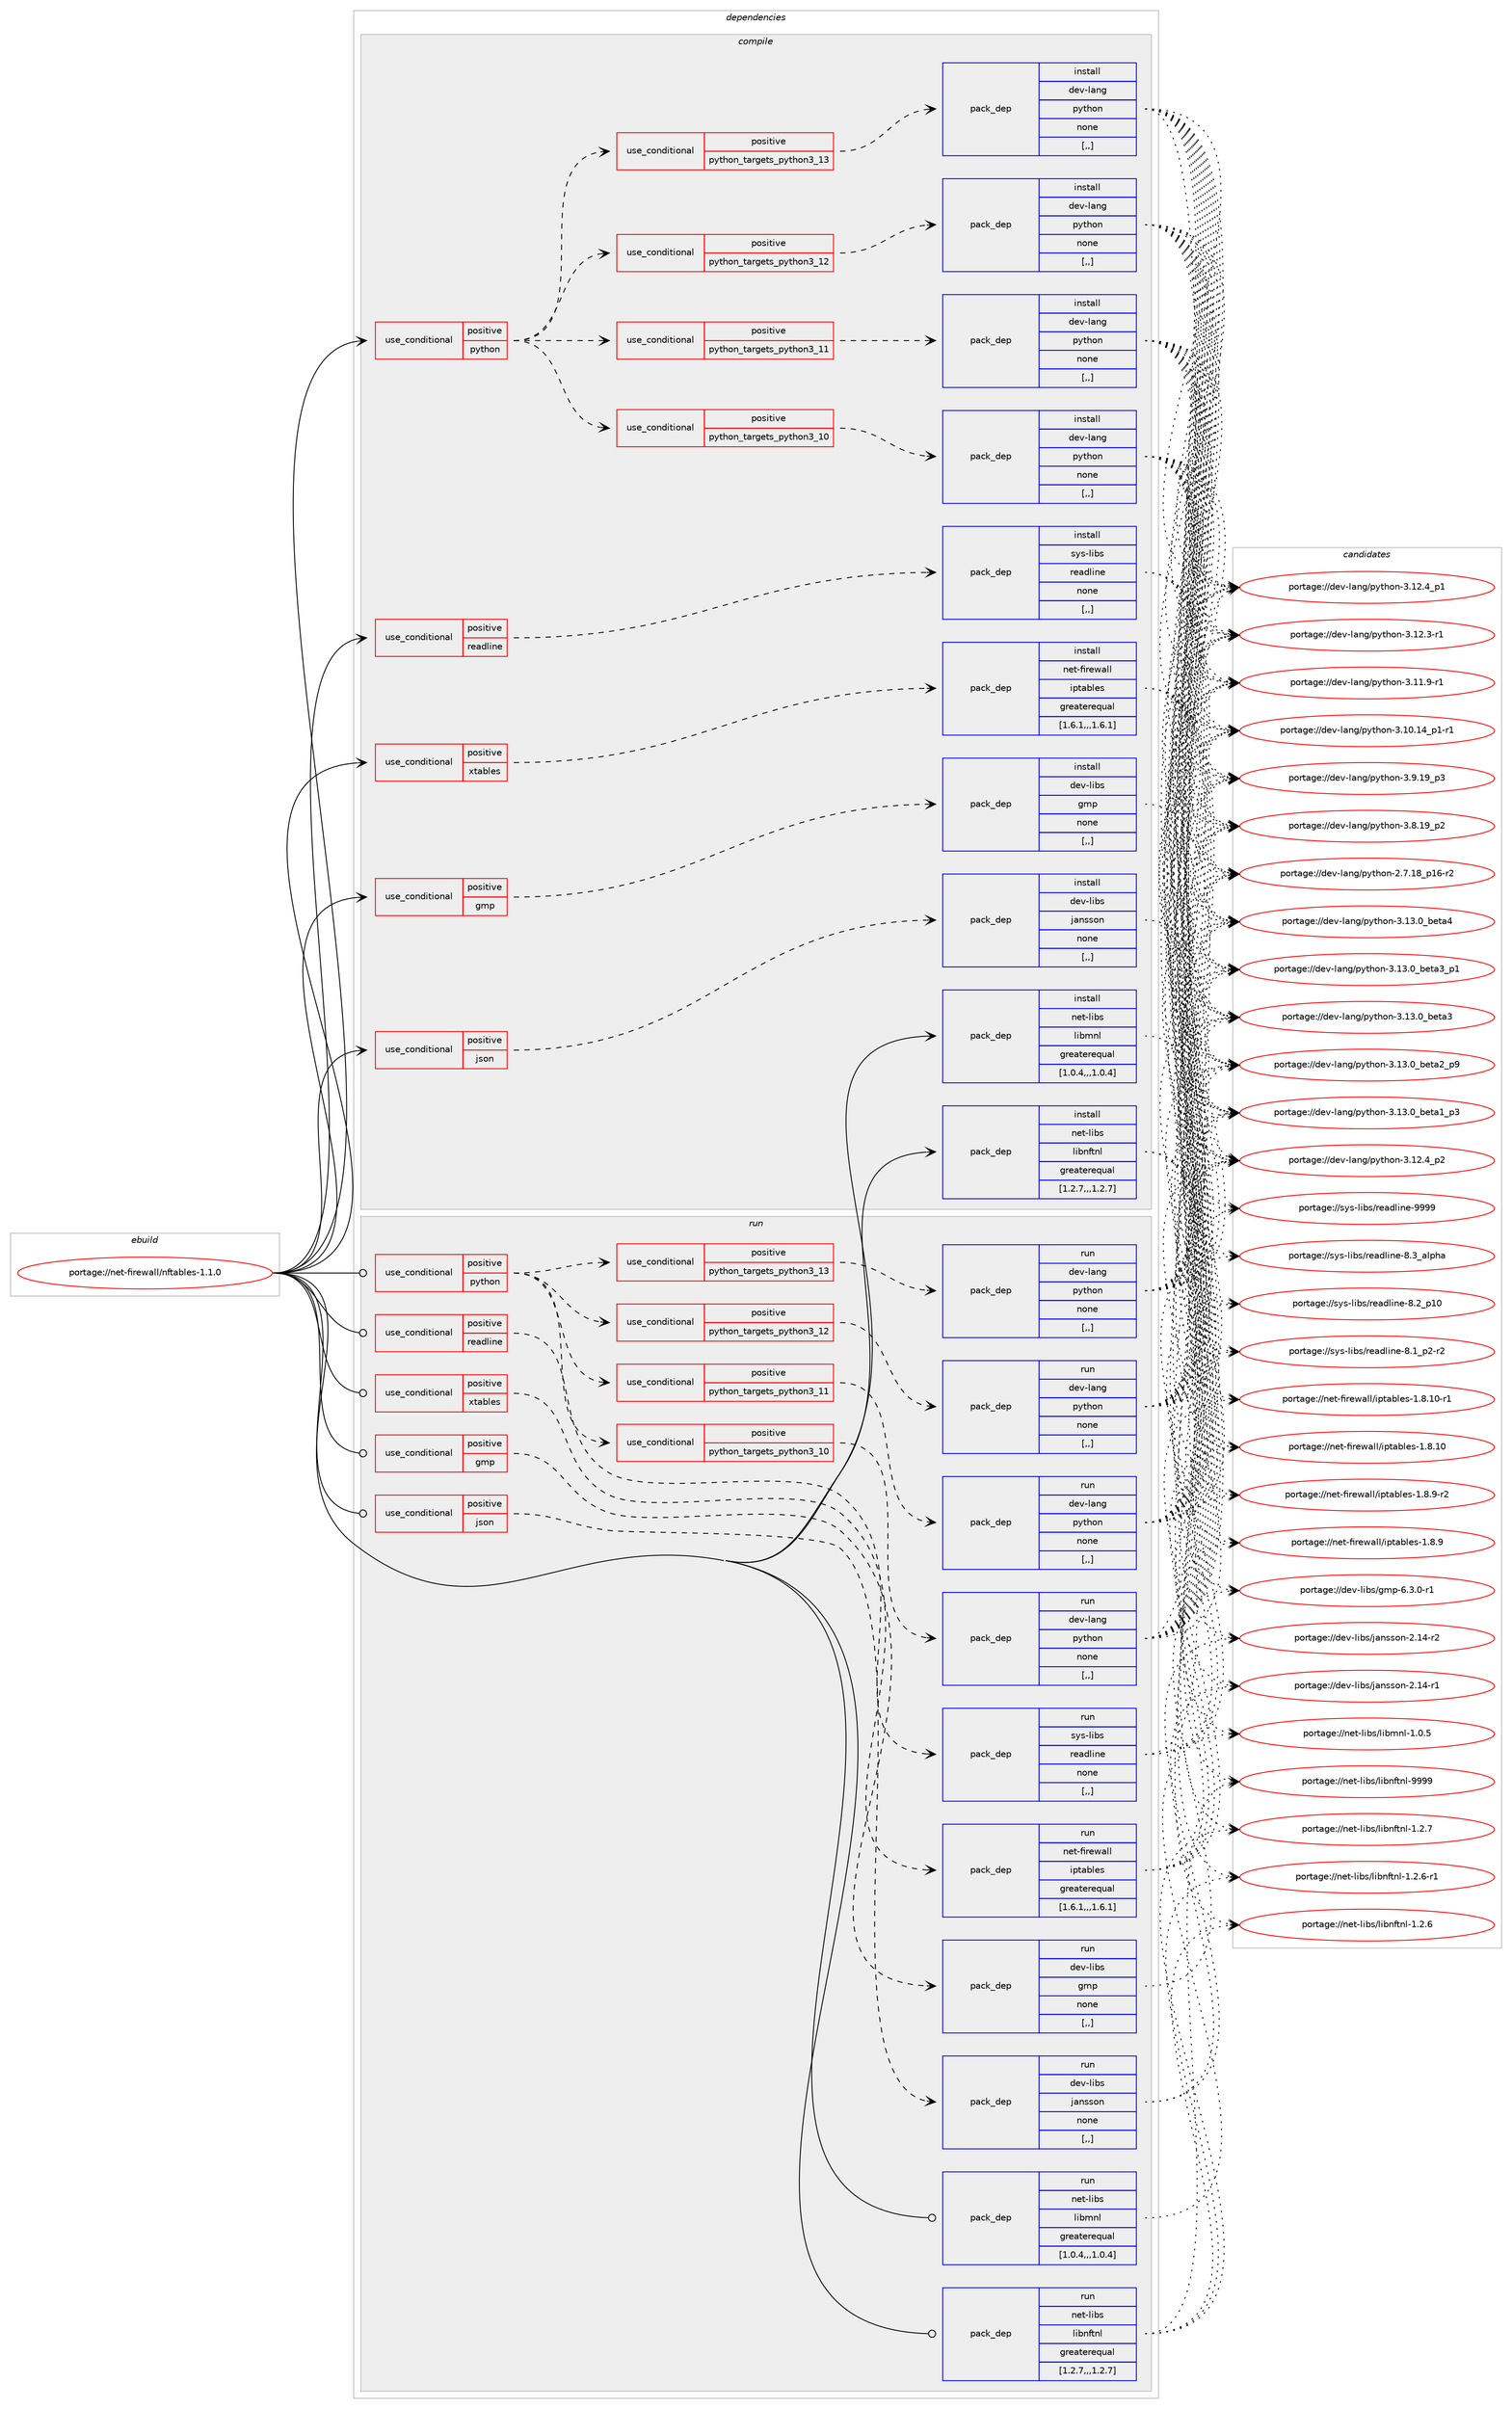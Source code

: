 digraph prolog {

# *************
# Graph options
# *************

newrank=true;
concentrate=true;
compound=true;
graph [rankdir=LR,fontname=Helvetica,fontsize=10,ranksep=1.5];#, ranksep=2.5, nodesep=0.2];
edge  [arrowhead=vee];
node  [fontname=Helvetica,fontsize=10];

# **********
# The ebuild
# **********

subgraph cluster_leftcol {
color=gray;
label=<<i>ebuild</i>>;
id [label="portage://net-firewall/nftables-1.1.0", color=red, width=4, href="../net-firewall/nftables-1.1.0.svg"];
}

# ****************
# The dependencies
# ****************

subgraph cluster_midcol {
color=gray;
label=<<i>dependencies</i>>;
subgraph cluster_compile {
fillcolor="#eeeeee";
style=filled;
label=<<i>compile</i>>;
subgraph cond90057 {
dependency346922 [label=<<TABLE BORDER="0" CELLBORDER="1" CELLSPACING="0" CELLPADDING="4"><TR><TD ROWSPAN="3" CELLPADDING="10">use_conditional</TD></TR><TR><TD>positive</TD></TR><TR><TD>gmp</TD></TR></TABLE>>, shape=none, color=red];
subgraph pack254272 {
dependency346923 [label=<<TABLE BORDER="0" CELLBORDER="1" CELLSPACING="0" CELLPADDING="4" WIDTH="220"><TR><TD ROWSPAN="6" CELLPADDING="30">pack_dep</TD></TR><TR><TD WIDTH="110">install</TD></TR><TR><TD>dev-libs</TD></TR><TR><TD>gmp</TD></TR><TR><TD>none</TD></TR><TR><TD>[,,]</TD></TR></TABLE>>, shape=none, color=blue];
}
dependency346922:e -> dependency346923:w [weight=20,style="dashed",arrowhead="vee"];
}
id:e -> dependency346922:w [weight=20,style="solid",arrowhead="vee"];
subgraph cond90058 {
dependency346924 [label=<<TABLE BORDER="0" CELLBORDER="1" CELLSPACING="0" CELLPADDING="4"><TR><TD ROWSPAN="3" CELLPADDING="10">use_conditional</TD></TR><TR><TD>positive</TD></TR><TR><TD>json</TD></TR></TABLE>>, shape=none, color=red];
subgraph pack254273 {
dependency346925 [label=<<TABLE BORDER="0" CELLBORDER="1" CELLSPACING="0" CELLPADDING="4" WIDTH="220"><TR><TD ROWSPAN="6" CELLPADDING="30">pack_dep</TD></TR><TR><TD WIDTH="110">install</TD></TR><TR><TD>dev-libs</TD></TR><TR><TD>jansson</TD></TR><TR><TD>none</TD></TR><TR><TD>[,,]</TD></TR></TABLE>>, shape=none, color=blue];
}
dependency346924:e -> dependency346925:w [weight=20,style="dashed",arrowhead="vee"];
}
id:e -> dependency346924:w [weight=20,style="solid",arrowhead="vee"];
subgraph cond90059 {
dependency346926 [label=<<TABLE BORDER="0" CELLBORDER="1" CELLSPACING="0" CELLPADDING="4"><TR><TD ROWSPAN="3" CELLPADDING="10">use_conditional</TD></TR><TR><TD>positive</TD></TR><TR><TD>python</TD></TR></TABLE>>, shape=none, color=red];
subgraph cond90060 {
dependency346927 [label=<<TABLE BORDER="0" CELLBORDER="1" CELLSPACING="0" CELLPADDING="4"><TR><TD ROWSPAN="3" CELLPADDING="10">use_conditional</TD></TR><TR><TD>positive</TD></TR><TR><TD>python_targets_python3_10</TD></TR></TABLE>>, shape=none, color=red];
subgraph pack254274 {
dependency346928 [label=<<TABLE BORDER="0" CELLBORDER="1" CELLSPACING="0" CELLPADDING="4" WIDTH="220"><TR><TD ROWSPAN="6" CELLPADDING="30">pack_dep</TD></TR><TR><TD WIDTH="110">install</TD></TR><TR><TD>dev-lang</TD></TR><TR><TD>python</TD></TR><TR><TD>none</TD></TR><TR><TD>[,,]</TD></TR></TABLE>>, shape=none, color=blue];
}
dependency346927:e -> dependency346928:w [weight=20,style="dashed",arrowhead="vee"];
}
dependency346926:e -> dependency346927:w [weight=20,style="dashed",arrowhead="vee"];
subgraph cond90061 {
dependency346929 [label=<<TABLE BORDER="0" CELLBORDER="1" CELLSPACING="0" CELLPADDING="4"><TR><TD ROWSPAN="3" CELLPADDING="10">use_conditional</TD></TR><TR><TD>positive</TD></TR><TR><TD>python_targets_python3_11</TD></TR></TABLE>>, shape=none, color=red];
subgraph pack254275 {
dependency346930 [label=<<TABLE BORDER="0" CELLBORDER="1" CELLSPACING="0" CELLPADDING="4" WIDTH="220"><TR><TD ROWSPAN="6" CELLPADDING="30">pack_dep</TD></TR><TR><TD WIDTH="110">install</TD></TR><TR><TD>dev-lang</TD></TR><TR><TD>python</TD></TR><TR><TD>none</TD></TR><TR><TD>[,,]</TD></TR></TABLE>>, shape=none, color=blue];
}
dependency346929:e -> dependency346930:w [weight=20,style="dashed",arrowhead="vee"];
}
dependency346926:e -> dependency346929:w [weight=20,style="dashed",arrowhead="vee"];
subgraph cond90062 {
dependency346931 [label=<<TABLE BORDER="0" CELLBORDER="1" CELLSPACING="0" CELLPADDING="4"><TR><TD ROWSPAN="3" CELLPADDING="10">use_conditional</TD></TR><TR><TD>positive</TD></TR><TR><TD>python_targets_python3_12</TD></TR></TABLE>>, shape=none, color=red];
subgraph pack254276 {
dependency346932 [label=<<TABLE BORDER="0" CELLBORDER="1" CELLSPACING="0" CELLPADDING="4" WIDTH="220"><TR><TD ROWSPAN="6" CELLPADDING="30">pack_dep</TD></TR><TR><TD WIDTH="110">install</TD></TR><TR><TD>dev-lang</TD></TR><TR><TD>python</TD></TR><TR><TD>none</TD></TR><TR><TD>[,,]</TD></TR></TABLE>>, shape=none, color=blue];
}
dependency346931:e -> dependency346932:w [weight=20,style="dashed",arrowhead="vee"];
}
dependency346926:e -> dependency346931:w [weight=20,style="dashed",arrowhead="vee"];
subgraph cond90063 {
dependency346933 [label=<<TABLE BORDER="0" CELLBORDER="1" CELLSPACING="0" CELLPADDING="4"><TR><TD ROWSPAN="3" CELLPADDING="10">use_conditional</TD></TR><TR><TD>positive</TD></TR><TR><TD>python_targets_python3_13</TD></TR></TABLE>>, shape=none, color=red];
subgraph pack254277 {
dependency346934 [label=<<TABLE BORDER="0" CELLBORDER="1" CELLSPACING="0" CELLPADDING="4" WIDTH="220"><TR><TD ROWSPAN="6" CELLPADDING="30">pack_dep</TD></TR><TR><TD WIDTH="110">install</TD></TR><TR><TD>dev-lang</TD></TR><TR><TD>python</TD></TR><TR><TD>none</TD></TR><TR><TD>[,,]</TD></TR></TABLE>>, shape=none, color=blue];
}
dependency346933:e -> dependency346934:w [weight=20,style="dashed",arrowhead="vee"];
}
dependency346926:e -> dependency346933:w [weight=20,style="dashed",arrowhead="vee"];
}
id:e -> dependency346926:w [weight=20,style="solid",arrowhead="vee"];
subgraph cond90064 {
dependency346935 [label=<<TABLE BORDER="0" CELLBORDER="1" CELLSPACING="0" CELLPADDING="4"><TR><TD ROWSPAN="3" CELLPADDING="10">use_conditional</TD></TR><TR><TD>positive</TD></TR><TR><TD>readline</TD></TR></TABLE>>, shape=none, color=red];
subgraph pack254278 {
dependency346936 [label=<<TABLE BORDER="0" CELLBORDER="1" CELLSPACING="0" CELLPADDING="4" WIDTH="220"><TR><TD ROWSPAN="6" CELLPADDING="30">pack_dep</TD></TR><TR><TD WIDTH="110">install</TD></TR><TR><TD>sys-libs</TD></TR><TR><TD>readline</TD></TR><TR><TD>none</TD></TR><TR><TD>[,,]</TD></TR></TABLE>>, shape=none, color=blue];
}
dependency346935:e -> dependency346936:w [weight=20,style="dashed",arrowhead="vee"];
}
id:e -> dependency346935:w [weight=20,style="solid",arrowhead="vee"];
subgraph cond90065 {
dependency346937 [label=<<TABLE BORDER="0" CELLBORDER="1" CELLSPACING="0" CELLPADDING="4"><TR><TD ROWSPAN="3" CELLPADDING="10">use_conditional</TD></TR><TR><TD>positive</TD></TR><TR><TD>xtables</TD></TR></TABLE>>, shape=none, color=red];
subgraph pack254279 {
dependency346938 [label=<<TABLE BORDER="0" CELLBORDER="1" CELLSPACING="0" CELLPADDING="4" WIDTH="220"><TR><TD ROWSPAN="6" CELLPADDING="30">pack_dep</TD></TR><TR><TD WIDTH="110">install</TD></TR><TR><TD>net-firewall</TD></TR><TR><TD>iptables</TD></TR><TR><TD>greaterequal</TD></TR><TR><TD>[1.6.1,,,1.6.1]</TD></TR></TABLE>>, shape=none, color=blue];
}
dependency346937:e -> dependency346938:w [weight=20,style="dashed",arrowhead="vee"];
}
id:e -> dependency346937:w [weight=20,style="solid",arrowhead="vee"];
subgraph pack254280 {
dependency346939 [label=<<TABLE BORDER="0" CELLBORDER="1" CELLSPACING="0" CELLPADDING="4" WIDTH="220"><TR><TD ROWSPAN="6" CELLPADDING="30">pack_dep</TD></TR><TR><TD WIDTH="110">install</TD></TR><TR><TD>net-libs</TD></TR><TR><TD>libmnl</TD></TR><TR><TD>greaterequal</TD></TR><TR><TD>[1.0.4,,,1.0.4]</TD></TR></TABLE>>, shape=none, color=blue];
}
id:e -> dependency346939:w [weight=20,style="solid",arrowhead="vee"];
subgraph pack254281 {
dependency346940 [label=<<TABLE BORDER="0" CELLBORDER="1" CELLSPACING="0" CELLPADDING="4" WIDTH="220"><TR><TD ROWSPAN="6" CELLPADDING="30">pack_dep</TD></TR><TR><TD WIDTH="110">install</TD></TR><TR><TD>net-libs</TD></TR><TR><TD>libnftnl</TD></TR><TR><TD>greaterequal</TD></TR><TR><TD>[1.2.7,,,1.2.7]</TD></TR></TABLE>>, shape=none, color=blue];
}
id:e -> dependency346940:w [weight=20,style="solid",arrowhead="vee"];
}
subgraph cluster_compileandrun {
fillcolor="#eeeeee";
style=filled;
label=<<i>compile and run</i>>;
}
subgraph cluster_run {
fillcolor="#eeeeee";
style=filled;
label=<<i>run</i>>;
subgraph cond90066 {
dependency346941 [label=<<TABLE BORDER="0" CELLBORDER="1" CELLSPACING="0" CELLPADDING="4"><TR><TD ROWSPAN="3" CELLPADDING="10">use_conditional</TD></TR><TR><TD>positive</TD></TR><TR><TD>gmp</TD></TR></TABLE>>, shape=none, color=red];
subgraph pack254282 {
dependency346942 [label=<<TABLE BORDER="0" CELLBORDER="1" CELLSPACING="0" CELLPADDING="4" WIDTH="220"><TR><TD ROWSPAN="6" CELLPADDING="30">pack_dep</TD></TR><TR><TD WIDTH="110">run</TD></TR><TR><TD>dev-libs</TD></TR><TR><TD>gmp</TD></TR><TR><TD>none</TD></TR><TR><TD>[,,]</TD></TR></TABLE>>, shape=none, color=blue];
}
dependency346941:e -> dependency346942:w [weight=20,style="dashed",arrowhead="vee"];
}
id:e -> dependency346941:w [weight=20,style="solid",arrowhead="odot"];
subgraph cond90067 {
dependency346943 [label=<<TABLE BORDER="0" CELLBORDER="1" CELLSPACING="0" CELLPADDING="4"><TR><TD ROWSPAN="3" CELLPADDING="10">use_conditional</TD></TR><TR><TD>positive</TD></TR><TR><TD>json</TD></TR></TABLE>>, shape=none, color=red];
subgraph pack254283 {
dependency346944 [label=<<TABLE BORDER="0" CELLBORDER="1" CELLSPACING="0" CELLPADDING="4" WIDTH="220"><TR><TD ROWSPAN="6" CELLPADDING="30">pack_dep</TD></TR><TR><TD WIDTH="110">run</TD></TR><TR><TD>dev-libs</TD></TR><TR><TD>jansson</TD></TR><TR><TD>none</TD></TR><TR><TD>[,,]</TD></TR></TABLE>>, shape=none, color=blue];
}
dependency346943:e -> dependency346944:w [weight=20,style="dashed",arrowhead="vee"];
}
id:e -> dependency346943:w [weight=20,style="solid",arrowhead="odot"];
subgraph cond90068 {
dependency346945 [label=<<TABLE BORDER="0" CELLBORDER="1" CELLSPACING="0" CELLPADDING="4"><TR><TD ROWSPAN="3" CELLPADDING="10">use_conditional</TD></TR><TR><TD>positive</TD></TR><TR><TD>python</TD></TR></TABLE>>, shape=none, color=red];
subgraph cond90069 {
dependency346946 [label=<<TABLE BORDER="0" CELLBORDER="1" CELLSPACING="0" CELLPADDING="4"><TR><TD ROWSPAN="3" CELLPADDING="10">use_conditional</TD></TR><TR><TD>positive</TD></TR><TR><TD>python_targets_python3_10</TD></TR></TABLE>>, shape=none, color=red];
subgraph pack254284 {
dependency346947 [label=<<TABLE BORDER="0" CELLBORDER="1" CELLSPACING="0" CELLPADDING="4" WIDTH="220"><TR><TD ROWSPAN="6" CELLPADDING="30">pack_dep</TD></TR><TR><TD WIDTH="110">run</TD></TR><TR><TD>dev-lang</TD></TR><TR><TD>python</TD></TR><TR><TD>none</TD></TR><TR><TD>[,,]</TD></TR></TABLE>>, shape=none, color=blue];
}
dependency346946:e -> dependency346947:w [weight=20,style="dashed",arrowhead="vee"];
}
dependency346945:e -> dependency346946:w [weight=20,style="dashed",arrowhead="vee"];
subgraph cond90070 {
dependency346948 [label=<<TABLE BORDER="0" CELLBORDER="1" CELLSPACING="0" CELLPADDING="4"><TR><TD ROWSPAN="3" CELLPADDING="10">use_conditional</TD></TR><TR><TD>positive</TD></TR><TR><TD>python_targets_python3_11</TD></TR></TABLE>>, shape=none, color=red];
subgraph pack254285 {
dependency346949 [label=<<TABLE BORDER="0" CELLBORDER="1" CELLSPACING="0" CELLPADDING="4" WIDTH="220"><TR><TD ROWSPAN="6" CELLPADDING="30">pack_dep</TD></TR><TR><TD WIDTH="110">run</TD></TR><TR><TD>dev-lang</TD></TR><TR><TD>python</TD></TR><TR><TD>none</TD></TR><TR><TD>[,,]</TD></TR></TABLE>>, shape=none, color=blue];
}
dependency346948:e -> dependency346949:w [weight=20,style="dashed",arrowhead="vee"];
}
dependency346945:e -> dependency346948:w [weight=20,style="dashed",arrowhead="vee"];
subgraph cond90071 {
dependency346950 [label=<<TABLE BORDER="0" CELLBORDER="1" CELLSPACING="0" CELLPADDING="4"><TR><TD ROWSPAN="3" CELLPADDING="10">use_conditional</TD></TR><TR><TD>positive</TD></TR><TR><TD>python_targets_python3_12</TD></TR></TABLE>>, shape=none, color=red];
subgraph pack254286 {
dependency346951 [label=<<TABLE BORDER="0" CELLBORDER="1" CELLSPACING="0" CELLPADDING="4" WIDTH="220"><TR><TD ROWSPAN="6" CELLPADDING="30">pack_dep</TD></TR><TR><TD WIDTH="110">run</TD></TR><TR><TD>dev-lang</TD></TR><TR><TD>python</TD></TR><TR><TD>none</TD></TR><TR><TD>[,,]</TD></TR></TABLE>>, shape=none, color=blue];
}
dependency346950:e -> dependency346951:w [weight=20,style="dashed",arrowhead="vee"];
}
dependency346945:e -> dependency346950:w [weight=20,style="dashed",arrowhead="vee"];
subgraph cond90072 {
dependency346952 [label=<<TABLE BORDER="0" CELLBORDER="1" CELLSPACING="0" CELLPADDING="4"><TR><TD ROWSPAN="3" CELLPADDING="10">use_conditional</TD></TR><TR><TD>positive</TD></TR><TR><TD>python_targets_python3_13</TD></TR></TABLE>>, shape=none, color=red];
subgraph pack254287 {
dependency346953 [label=<<TABLE BORDER="0" CELLBORDER="1" CELLSPACING="0" CELLPADDING="4" WIDTH="220"><TR><TD ROWSPAN="6" CELLPADDING="30">pack_dep</TD></TR><TR><TD WIDTH="110">run</TD></TR><TR><TD>dev-lang</TD></TR><TR><TD>python</TD></TR><TR><TD>none</TD></TR><TR><TD>[,,]</TD></TR></TABLE>>, shape=none, color=blue];
}
dependency346952:e -> dependency346953:w [weight=20,style="dashed",arrowhead="vee"];
}
dependency346945:e -> dependency346952:w [weight=20,style="dashed",arrowhead="vee"];
}
id:e -> dependency346945:w [weight=20,style="solid",arrowhead="odot"];
subgraph cond90073 {
dependency346954 [label=<<TABLE BORDER="0" CELLBORDER="1" CELLSPACING="0" CELLPADDING="4"><TR><TD ROWSPAN="3" CELLPADDING="10">use_conditional</TD></TR><TR><TD>positive</TD></TR><TR><TD>readline</TD></TR></TABLE>>, shape=none, color=red];
subgraph pack254288 {
dependency346955 [label=<<TABLE BORDER="0" CELLBORDER="1" CELLSPACING="0" CELLPADDING="4" WIDTH="220"><TR><TD ROWSPAN="6" CELLPADDING="30">pack_dep</TD></TR><TR><TD WIDTH="110">run</TD></TR><TR><TD>sys-libs</TD></TR><TR><TD>readline</TD></TR><TR><TD>none</TD></TR><TR><TD>[,,]</TD></TR></TABLE>>, shape=none, color=blue];
}
dependency346954:e -> dependency346955:w [weight=20,style="dashed",arrowhead="vee"];
}
id:e -> dependency346954:w [weight=20,style="solid",arrowhead="odot"];
subgraph cond90074 {
dependency346956 [label=<<TABLE BORDER="0" CELLBORDER="1" CELLSPACING="0" CELLPADDING="4"><TR><TD ROWSPAN="3" CELLPADDING="10">use_conditional</TD></TR><TR><TD>positive</TD></TR><TR><TD>xtables</TD></TR></TABLE>>, shape=none, color=red];
subgraph pack254289 {
dependency346957 [label=<<TABLE BORDER="0" CELLBORDER="1" CELLSPACING="0" CELLPADDING="4" WIDTH="220"><TR><TD ROWSPAN="6" CELLPADDING="30">pack_dep</TD></TR><TR><TD WIDTH="110">run</TD></TR><TR><TD>net-firewall</TD></TR><TR><TD>iptables</TD></TR><TR><TD>greaterequal</TD></TR><TR><TD>[1.6.1,,,1.6.1]</TD></TR></TABLE>>, shape=none, color=blue];
}
dependency346956:e -> dependency346957:w [weight=20,style="dashed",arrowhead="vee"];
}
id:e -> dependency346956:w [weight=20,style="solid",arrowhead="odot"];
subgraph pack254290 {
dependency346958 [label=<<TABLE BORDER="0" CELLBORDER="1" CELLSPACING="0" CELLPADDING="4" WIDTH="220"><TR><TD ROWSPAN="6" CELLPADDING="30">pack_dep</TD></TR><TR><TD WIDTH="110">run</TD></TR><TR><TD>net-libs</TD></TR><TR><TD>libmnl</TD></TR><TR><TD>greaterequal</TD></TR><TR><TD>[1.0.4,,,1.0.4]</TD></TR></TABLE>>, shape=none, color=blue];
}
id:e -> dependency346958:w [weight=20,style="solid",arrowhead="odot"];
subgraph pack254291 {
dependency346959 [label=<<TABLE BORDER="0" CELLBORDER="1" CELLSPACING="0" CELLPADDING="4" WIDTH="220"><TR><TD ROWSPAN="6" CELLPADDING="30">pack_dep</TD></TR><TR><TD WIDTH="110">run</TD></TR><TR><TD>net-libs</TD></TR><TR><TD>libnftnl</TD></TR><TR><TD>greaterequal</TD></TR><TR><TD>[1.2.7,,,1.2.7]</TD></TR></TABLE>>, shape=none, color=blue];
}
id:e -> dependency346959:w [weight=20,style="solid",arrowhead="odot"];
}
}

# **************
# The candidates
# **************

subgraph cluster_choices {
rank=same;
color=gray;
label=<<i>candidates</i>>;

subgraph choice254272 {
color=black;
nodesep=1;
choice1001011184510810598115471031091124554465146484511449 [label="portage://dev-libs/gmp-6.3.0-r1", color=red, width=4,href="../dev-libs/gmp-6.3.0-r1.svg"];
dependency346923:e -> choice1001011184510810598115471031091124554465146484511449:w [style=dotted,weight="100"];
}
subgraph choice254273 {
color=black;
nodesep=1;
choice1001011184510810598115471069711011511511111045504649524511450 [label="portage://dev-libs/jansson-2.14-r2", color=red, width=4,href="../dev-libs/jansson-2.14-r2.svg"];
choice1001011184510810598115471069711011511511111045504649524511449 [label="portage://dev-libs/jansson-2.14-r1", color=red, width=4,href="../dev-libs/jansson-2.14-r1.svg"];
dependency346925:e -> choice1001011184510810598115471069711011511511111045504649524511450:w [style=dotted,weight="100"];
dependency346925:e -> choice1001011184510810598115471069711011511511111045504649524511449:w [style=dotted,weight="100"];
}
subgraph choice254274 {
color=black;
nodesep=1;
choice1001011184510897110103471121211161041111104551464951464895981011169752 [label="portage://dev-lang/python-3.13.0_beta4", color=red, width=4,href="../dev-lang/python-3.13.0_beta4.svg"];
choice10010111845108971101034711212111610411111045514649514648959810111697519511249 [label="portage://dev-lang/python-3.13.0_beta3_p1", color=red, width=4,href="../dev-lang/python-3.13.0_beta3_p1.svg"];
choice1001011184510897110103471121211161041111104551464951464895981011169751 [label="portage://dev-lang/python-3.13.0_beta3", color=red, width=4,href="../dev-lang/python-3.13.0_beta3.svg"];
choice10010111845108971101034711212111610411111045514649514648959810111697509511257 [label="portage://dev-lang/python-3.13.0_beta2_p9", color=red, width=4,href="../dev-lang/python-3.13.0_beta2_p9.svg"];
choice10010111845108971101034711212111610411111045514649514648959810111697499511251 [label="portage://dev-lang/python-3.13.0_beta1_p3", color=red, width=4,href="../dev-lang/python-3.13.0_beta1_p3.svg"];
choice100101118451089711010347112121116104111110455146495046529511250 [label="portage://dev-lang/python-3.12.4_p2", color=red, width=4,href="../dev-lang/python-3.12.4_p2.svg"];
choice100101118451089711010347112121116104111110455146495046529511249 [label="portage://dev-lang/python-3.12.4_p1", color=red, width=4,href="../dev-lang/python-3.12.4_p1.svg"];
choice100101118451089711010347112121116104111110455146495046514511449 [label="portage://dev-lang/python-3.12.3-r1", color=red, width=4,href="../dev-lang/python-3.12.3-r1.svg"];
choice100101118451089711010347112121116104111110455146494946574511449 [label="portage://dev-lang/python-3.11.9-r1", color=red, width=4,href="../dev-lang/python-3.11.9-r1.svg"];
choice100101118451089711010347112121116104111110455146494846495295112494511449 [label="portage://dev-lang/python-3.10.14_p1-r1", color=red, width=4,href="../dev-lang/python-3.10.14_p1-r1.svg"];
choice100101118451089711010347112121116104111110455146574649579511251 [label="portage://dev-lang/python-3.9.19_p3", color=red, width=4,href="../dev-lang/python-3.9.19_p3.svg"];
choice100101118451089711010347112121116104111110455146564649579511250 [label="portage://dev-lang/python-3.8.19_p2", color=red, width=4,href="../dev-lang/python-3.8.19_p2.svg"];
choice100101118451089711010347112121116104111110455046554649569511249544511450 [label="portage://dev-lang/python-2.7.18_p16-r2", color=red, width=4,href="../dev-lang/python-2.7.18_p16-r2.svg"];
dependency346928:e -> choice1001011184510897110103471121211161041111104551464951464895981011169752:w [style=dotted,weight="100"];
dependency346928:e -> choice10010111845108971101034711212111610411111045514649514648959810111697519511249:w [style=dotted,weight="100"];
dependency346928:e -> choice1001011184510897110103471121211161041111104551464951464895981011169751:w [style=dotted,weight="100"];
dependency346928:e -> choice10010111845108971101034711212111610411111045514649514648959810111697509511257:w [style=dotted,weight="100"];
dependency346928:e -> choice10010111845108971101034711212111610411111045514649514648959810111697499511251:w [style=dotted,weight="100"];
dependency346928:e -> choice100101118451089711010347112121116104111110455146495046529511250:w [style=dotted,weight="100"];
dependency346928:e -> choice100101118451089711010347112121116104111110455146495046529511249:w [style=dotted,weight="100"];
dependency346928:e -> choice100101118451089711010347112121116104111110455146495046514511449:w [style=dotted,weight="100"];
dependency346928:e -> choice100101118451089711010347112121116104111110455146494946574511449:w [style=dotted,weight="100"];
dependency346928:e -> choice100101118451089711010347112121116104111110455146494846495295112494511449:w [style=dotted,weight="100"];
dependency346928:e -> choice100101118451089711010347112121116104111110455146574649579511251:w [style=dotted,weight="100"];
dependency346928:e -> choice100101118451089711010347112121116104111110455146564649579511250:w [style=dotted,weight="100"];
dependency346928:e -> choice100101118451089711010347112121116104111110455046554649569511249544511450:w [style=dotted,weight="100"];
}
subgraph choice254275 {
color=black;
nodesep=1;
choice1001011184510897110103471121211161041111104551464951464895981011169752 [label="portage://dev-lang/python-3.13.0_beta4", color=red, width=4,href="../dev-lang/python-3.13.0_beta4.svg"];
choice10010111845108971101034711212111610411111045514649514648959810111697519511249 [label="portage://dev-lang/python-3.13.0_beta3_p1", color=red, width=4,href="../dev-lang/python-3.13.0_beta3_p1.svg"];
choice1001011184510897110103471121211161041111104551464951464895981011169751 [label="portage://dev-lang/python-3.13.0_beta3", color=red, width=4,href="../dev-lang/python-3.13.0_beta3.svg"];
choice10010111845108971101034711212111610411111045514649514648959810111697509511257 [label="portage://dev-lang/python-3.13.0_beta2_p9", color=red, width=4,href="../dev-lang/python-3.13.0_beta2_p9.svg"];
choice10010111845108971101034711212111610411111045514649514648959810111697499511251 [label="portage://dev-lang/python-3.13.0_beta1_p3", color=red, width=4,href="../dev-lang/python-3.13.0_beta1_p3.svg"];
choice100101118451089711010347112121116104111110455146495046529511250 [label="portage://dev-lang/python-3.12.4_p2", color=red, width=4,href="../dev-lang/python-3.12.4_p2.svg"];
choice100101118451089711010347112121116104111110455146495046529511249 [label="portage://dev-lang/python-3.12.4_p1", color=red, width=4,href="../dev-lang/python-3.12.4_p1.svg"];
choice100101118451089711010347112121116104111110455146495046514511449 [label="portage://dev-lang/python-3.12.3-r1", color=red, width=4,href="../dev-lang/python-3.12.3-r1.svg"];
choice100101118451089711010347112121116104111110455146494946574511449 [label="portage://dev-lang/python-3.11.9-r1", color=red, width=4,href="../dev-lang/python-3.11.9-r1.svg"];
choice100101118451089711010347112121116104111110455146494846495295112494511449 [label="portage://dev-lang/python-3.10.14_p1-r1", color=red, width=4,href="../dev-lang/python-3.10.14_p1-r1.svg"];
choice100101118451089711010347112121116104111110455146574649579511251 [label="portage://dev-lang/python-3.9.19_p3", color=red, width=4,href="../dev-lang/python-3.9.19_p3.svg"];
choice100101118451089711010347112121116104111110455146564649579511250 [label="portage://dev-lang/python-3.8.19_p2", color=red, width=4,href="../dev-lang/python-3.8.19_p2.svg"];
choice100101118451089711010347112121116104111110455046554649569511249544511450 [label="portage://dev-lang/python-2.7.18_p16-r2", color=red, width=4,href="../dev-lang/python-2.7.18_p16-r2.svg"];
dependency346930:e -> choice1001011184510897110103471121211161041111104551464951464895981011169752:w [style=dotted,weight="100"];
dependency346930:e -> choice10010111845108971101034711212111610411111045514649514648959810111697519511249:w [style=dotted,weight="100"];
dependency346930:e -> choice1001011184510897110103471121211161041111104551464951464895981011169751:w [style=dotted,weight="100"];
dependency346930:e -> choice10010111845108971101034711212111610411111045514649514648959810111697509511257:w [style=dotted,weight="100"];
dependency346930:e -> choice10010111845108971101034711212111610411111045514649514648959810111697499511251:w [style=dotted,weight="100"];
dependency346930:e -> choice100101118451089711010347112121116104111110455146495046529511250:w [style=dotted,weight="100"];
dependency346930:e -> choice100101118451089711010347112121116104111110455146495046529511249:w [style=dotted,weight="100"];
dependency346930:e -> choice100101118451089711010347112121116104111110455146495046514511449:w [style=dotted,weight="100"];
dependency346930:e -> choice100101118451089711010347112121116104111110455146494946574511449:w [style=dotted,weight="100"];
dependency346930:e -> choice100101118451089711010347112121116104111110455146494846495295112494511449:w [style=dotted,weight="100"];
dependency346930:e -> choice100101118451089711010347112121116104111110455146574649579511251:w [style=dotted,weight="100"];
dependency346930:e -> choice100101118451089711010347112121116104111110455146564649579511250:w [style=dotted,weight="100"];
dependency346930:e -> choice100101118451089711010347112121116104111110455046554649569511249544511450:w [style=dotted,weight="100"];
}
subgraph choice254276 {
color=black;
nodesep=1;
choice1001011184510897110103471121211161041111104551464951464895981011169752 [label="portage://dev-lang/python-3.13.0_beta4", color=red, width=4,href="../dev-lang/python-3.13.0_beta4.svg"];
choice10010111845108971101034711212111610411111045514649514648959810111697519511249 [label="portage://dev-lang/python-3.13.0_beta3_p1", color=red, width=4,href="../dev-lang/python-3.13.0_beta3_p1.svg"];
choice1001011184510897110103471121211161041111104551464951464895981011169751 [label="portage://dev-lang/python-3.13.0_beta3", color=red, width=4,href="../dev-lang/python-3.13.0_beta3.svg"];
choice10010111845108971101034711212111610411111045514649514648959810111697509511257 [label="portage://dev-lang/python-3.13.0_beta2_p9", color=red, width=4,href="../dev-lang/python-3.13.0_beta2_p9.svg"];
choice10010111845108971101034711212111610411111045514649514648959810111697499511251 [label="portage://dev-lang/python-3.13.0_beta1_p3", color=red, width=4,href="../dev-lang/python-3.13.0_beta1_p3.svg"];
choice100101118451089711010347112121116104111110455146495046529511250 [label="portage://dev-lang/python-3.12.4_p2", color=red, width=4,href="../dev-lang/python-3.12.4_p2.svg"];
choice100101118451089711010347112121116104111110455146495046529511249 [label="portage://dev-lang/python-3.12.4_p1", color=red, width=4,href="../dev-lang/python-3.12.4_p1.svg"];
choice100101118451089711010347112121116104111110455146495046514511449 [label="portage://dev-lang/python-3.12.3-r1", color=red, width=4,href="../dev-lang/python-3.12.3-r1.svg"];
choice100101118451089711010347112121116104111110455146494946574511449 [label="portage://dev-lang/python-3.11.9-r1", color=red, width=4,href="../dev-lang/python-3.11.9-r1.svg"];
choice100101118451089711010347112121116104111110455146494846495295112494511449 [label="portage://dev-lang/python-3.10.14_p1-r1", color=red, width=4,href="../dev-lang/python-3.10.14_p1-r1.svg"];
choice100101118451089711010347112121116104111110455146574649579511251 [label="portage://dev-lang/python-3.9.19_p3", color=red, width=4,href="../dev-lang/python-3.9.19_p3.svg"];
choice100101118451089711010347112121116104111110455146564649579511250 [label="portage://dev-lang/python-3.8.19_p2", color=red, width=4,href="../dev-lang/python-3.8.19_p2.svg"];
choice100101118451089711010347112121116104111110455046554649569511249544511450 [label="portage://dev-lang/python-2.7.18_p16-r2", color=red, width=4,href="../dev-lang/python-2.7.18_p16-r2.svg"];
dependency346932:e -> choice1001011184510897110103471121211161041111104551464951464895981011169752:w [style=dotted,weight="100"];
dependency346932:e -> choice10010111845108971101034711212111610411111045514649514648959810111697519511249:w [style=dotted,weight="100"];
dependency346932:e -> choice1001011184510897110103471121211161041111104551464951464895981011169751:w [style=dotted,weight="100"];
dependency346932:e -> choice10010111845108971101034711212111610411111045514649514648959810111697509511257:w [style=dotted,weight="100"];
dependency346932:e -> choice10010111845108971101034711212111610411111045514649514648959810111697499511251:w [style=dotted,weight="100"];
dependency346932:e -> choice100101118451089711010347112121116104111110455146495046529511250:w [style=dotted,weight="100"];
dependency346932:e -> choice100101118451089711010347112121116104111110455146495046529511249:w [style=dotted,weight="100"];
dependency346932:e -> choice100101118451089711010347112121116104111110455146495046514511449:w [style=dotted,weight="100"];
dependency346932:e -> choice100101118451089711010347112121116104111110455146494946574511449:w [style=dotted,weight="100"];
dependency346932:e -> choice100101118451089711010347112121116104111110455146494846495295112494511449:w [style=dotted,weight="100"];
dependency346932:e -> choice100101118451089711010347112121116104111110455146574649579511251:w [style=dotted,weight="100"];
dependency346932:e -> choice100101118451089711010347112121116104111110455146564649579511250:w [style=dotted,weight="100"];
dependency346932:e -> choice100101118451089711010347112121116104111110455046554649569511249544511450:w [style=dotted,weight="100"];
}
subgraph choice254277 {
color=black;
nodesep=1;
choice1001011184510897110103471121211161041111104551464951464895981011169752 [label="portage://dev-lang/python-3.13.0_beta4", color=red, width=4,href="../dev-lang/python-3.13.0_beta4.svg"];
choice10010111845108971101034711212111610411111045514649514648959810111697519511249 [label="portage://dev-lang/python-3.13.0_beta3_p1", color=red, width=4,href="../dev-lang/python-3.13.0_beta3_p1.svg"];
choice1001011184510897110103471121211161041111104551464951464895981011169751 [label="portage://dev-lang/python-3.13.0_beta3", color=red, width=4,href="../dev-lang/python-3.13.0_beta3.svg"];
choice10010111845108971101034711212111610411111045514649514648959810111697509511257 [label="portage://dev-lang/python-3.13.0_beta2_p9", color=red, width=4,href="../dev-lang/python-3.13.0_beta2_p9.svg"];
choice10010111845108971101034711212111610411111045514649514648959810111697499511251 [label="portage://dev-lang/python-3.13.0_beta1_p3", color=red, width=4,href="../dev-lang/python-3.13.0_beta1_p3.svg"];
choice100101118451089711010347112121116104111110455146495046529511250 [label="portage://dev-lang/python-3.12.4_p2", color=red, width=4,href="../dev-lang/python-3.12.4_p2.svg"];
choice100101118451089711010347112121116104111110455146495046529511249 [label="portage://dev-lang/python-3.12.4_p1", color=red, width=4,href="../dev-lang/python-3.12.4_p1.svg"];
choice100101118451089711010347112121116104111110455146495046514511449 [label="portage://dev-lang/python-3.12.3-r1", color=red, width=4,href="../dev-lang/python-3.12.3-r1.svg"];
choice100101118451089711010347112121116104111110455146494946574511449 [label="portage://dev-lang/python-3.11.9-r1", color=red, width=4,href="../dev-lang/python-3.11.9-r1.svg"];
choice100101118451089711010347112121116104111110455146494846495295112494511449 [label="portage://dev-lang/python-3.10.14_p1-r1", color=red, width=4,href="../dev-lang/python-3.10.14_p1-r1.svg"];
choice100101118451089711010347112121116104111110455146574649579511251 [label="portage://dev-lang/python-3.9.19_p3", color=red, width=4,href="../dev-lang/python-3.9.19_p3.svg"];
choice100101118451089711010347112121116104111110455146564649579511250 [label="portage://dev-lang/python-3.8.19_p2", color=red, width=4,href="../dev-lang/python-3.8.19_p2.svg"];
choice100101118451089711010347112121116104111110455046554649569511249544511450 [label="portage://dev-lang/python-2.7.18_p16-r2", color=red, width=4,href="../dev-lang/python-2.7.18_p16-r2.svg"];
dependency346934:e -> choice1001011184510897110103471121211161041111104551464951464895981011169752:w [style=dotted,weight="100"];
dependency346934:e -> choice10010111845108971101034711212111610411111045514649514648959810111697519511249:w [style=dotted,weight="100"];
dependency346934:e -> choice1001011184510897110103471121211161041111104551464951464895981011169751:w [style=dotted,weight="100"];
dependency346934:e -> choice10010111845108971101034711212111610411111045514649514648959810111697509511257:w [style=dotted,weight="100"];
dependency346934:e -> choice10010111845108971101034711212111610411111045514649514648959810111697499511251:w [style=dotted,weight="100"];
dependency346934:e -> choice100101118451089711010347112121116104111110455146495046529511250:w [style=dotted,weight="100"];
dependency346934:e -> choice100101118451089711010347112121116104111110455146495046529511249:w [style=dotted,weight="100"];
dependency346934:e -> choice100101118451089711010347112121116104111110455146495046514511449:w [style=dotted,weight="100"];
dependency346934:e -> choice100101118451089711010347112121116104111110455146494946574511449:w [style=dotted,weight="100"];
dependency346934:e -> choice100101118451089711010347112121116104111110455146494846495295112494511449:w [style=dotted,weight="100"];
dependency346934:e -> choice100101118451089711010347112121116104111110455146574649579511251:w [style=dotted,weight="100"];
dependency346934:e -> choice100101118451089711010347112121116104111110455146564649579511250:w [style=dotted,weight="100"];
dependency346934:e -> choice100101118451089711010347112121116104111110455046554649569511249544511450:w [style=dotted,weight="100"];
}
subgraph choice254278 {
color=black;
nodesep=1;
choice115121115451081059811547114101971001081051101014557575757 [label="portage://sys-libs/readline-9999", color=red, width=4,href="../sys-libs/readline-9999.svg"];
choice1151211154510810598115471141019710010810511010145564651959710811210497 [label="portage://sys-libs/readline-8.3_alpha", color=red, width=4,href="../sys-libs/readline-8.3_alpha.svg"];
choice1151211154510810598115471141019710010810511010145564650951124948 [label="portage://sys-libs/readline-8.2_p10", color=red, width=4,href="../sys-libs/readline-8.2_p10.svg"];
choice115121115451081059811547114101971001081051101014556464995112504511450 [label="portage://sys-libs/readline-8.1_p2-r2", color=red, width=4,href="../sys-libs/readline-8.1_p2-r2.svg"];
dependency346936:e -> choice115121115451081059811547114101971001081051101014557575757:w [style=dotted,weight="100"];
dependency346936:e -> choice1151211154510810598115471141019710010810511010145564651959710811210497:w [style=dotted,weight="100"];
dependency346936:e -> choice1151211154510810598115471141019710010810511010145564650951124948:w [style=dotted,weight="100"];
dependency346936:e -> choice115121115451081059811547114101971001081051101014556464995112504511450:w [style=dotted,weight="100"];
}
subgraph choice254279 {
color=black;
nodesep=1;
choice1101011164510210511410111997108108471051121169798108101115454946564649484511449 [label="portage://net-firewall/iptables-1.8.10-r1", color=red, width=4,href="../net-firewall/iptables-1.8.10-r1.svg"];
choice110101116451021051141011199710810847105112116979810810111545494656464948 [label="portage://net-firewall/iptables-1.8.10", color=red, width=4,href="../net-firewall/iptables-1.8.10.svg"];
choice11010111645102105114101119971081084710511211697981081011154549465646574511450 [label="portage://net-firewall/iptables-1.8.9-r2", color=red, width=4,href="../net-firewall/iptables-1.8.9-r2.svg"];
choice1101011164510210511410111997108108471051121169798108101115454946564657 [label="portage://net-firewall/iptables-1.8.9", color=red, width=4,href="../net-firewall/iptables-1.8.9.svg"];
dependency346938:e -> choice1101011164510210511410111997108108471051121169798108101115454946564649484511449:w [style=dotted,weight="100"];
dependency346938:e -> choice110101116451021051141011199710810847105112116979810810111545494656464948:w [style=dotted,weight="100"];
dependency346938:e -> choice11010111645102105114101119971081084710511211697981081011154549465646574511450:w [style=dotted,weight="100"];
dependency346938:e -> choice1101011164510210511410111997108108471051121169798108101115454946564657:w [style=dotted,weight="100"];
}
subgraph choice254280 {
color=black;
nodesep=1;
choice11010111645108105981154710810598109110108454946484653 [label="portage://net-libs/libmnl-1.0.5", color=red, width=4,href="../net-libs/libmnl-1.0.5.svg"];
dependency346939:e -> choice11010111645108105981154710810598109110108454946484653:w [style=dotted,weight="100"];
}
subgraph choice254281 {
color=black;
nodesep=1;
choice110101116451081059811547108105981101021161101084557575757 [label="portage://net-libs/libnftnl-9999", color=red, width=4,href="../net-libs/libnftnl-9999.svg"];
choice11010111645108105981154710810598110102116110108454946504655 [label="portage://net-libs/libnftnl-1.2.7", color=red, width=4,href="../net-libs/libnftnl-1.2.7.svg"];
choice110101116451081059811547108105981101021161101084549465046544511449 [label="portage://net-libs/libnftnl-1.2.6-r1", color=red, width=4,href="../net-libs/libnftnl-1.2.6-r1.svg"];
choice11010111645108105981154710810598110102116110108454946504654 [label="portage://net-libs/libnftnl-1.2.6", color=red, width=4,href="../net-libs/libnftnl-1.2.6.svg"];
dependency346940:e -> choice110101116451081059811547108105981101021161101084557575757:w [style=dotted,weight="100"];
dependency346940:e -> choice11010111645108105981154710810598110102116110108454946504655:w [style=dotted,weight="100"];
dependency346940:e -> choice110101116451081059811547108105981101021161101084549465046544511449:w [style=dotted,weight="100"];
dependency346940:e -> choice11010111645108105981154710810598110102116110108454946504654:w [style=dotted,weight="100"];
}
subgraph choice254282 {
color=black;
nodesep=1;
choice1001011184510810598115471031091124554465146484511449 [label="portage://dev-libs/gmp-6.3.0-r1", color=red, width=4,href="../dev-libs/gmp-6.3.0-r1.svg"];
dependency346942:e -> choice1001011184510810598115471031091124554465146484511449:w [style=dotted,weight="100"];
}
subgraph choice254283 {
color=black;
nodesep=1;
choice1001011184510810598115471069711011511511111045504649524511450 [label="portage://dev-libs/jansson-2.14-r2", color=red, width=4,href="../dev-libs/jansson-2.14-r2.svg"];
choice1001011184510810598115471069711011511511111045504649524511449 [label="portage://dev-libs/jansson-2.14-r1", color=red, width=4,href="../dev-libs/jansson-2.14-r1.svg"];
dependency346944:e -> choice1001011184510810598115471069711011511511111045504649524511450:w [style=dotted,weight="100"];
dependency346944:e -> choice1001011184510810598115471069711011511511111045504649524511449:w [style=dotted,weight="100"];
}
subgraph choice254284 {
color=black;
nodesep=1;
choice1001011184510897110103471121211161041111104551464951464895981011169752 [label="portage://dev-lang/python-3.13.0_beta4", color=red, width=4,href="../dev-lang/python-3.13.0_beta4.svg"];
choice10010111845108971101034711212111610411111045514649514648959810111697519511249 [label="portage://dev-lang/python-3.13.0_beta3_p1", color=red, width=4,href="../dev-lang/python-3.13.0_beta3_p1.svg"];
choice1001011184510897110103471121211161041111104551464951464895981011169751 [label="portage://dev-lang/python-3.13.0_beta3", color=red, width=4,href="../dev-lang/python-3.13.0_beta3.svg"];
choice10010111845108971101034711212111610411111045514649514648959810111697509511257 [label="portage://dev-lang/python-3.13.0_beta2_p9", color=red, width=4,href="../dev-lang/python-3.13.0_beta2_p9.svg"];
choice10010111845108971101034711212111610411111045514649514648959810111697499511251 [label="portage://dev-lang/python-3.13.0_beta1_p3", color=red, width=4,href="../dev-lang/python-3.13.0_beta1_p3.svg"];
choice100101118451089711010347112121116104111110455146495046529511250 [label="portage://dev-lang/python-3.12.4_p2", color=red, width=4,href="../dev-lang/python-3.12.4_p2.svg"];
choice100101118451089711010347112121116104111110455146495046529511249 [label="portage://dev-lang/python-3.12.4_p1", color=red, width=4,href="../dev-lang/python-3.12.4_p1.svg"];
choice100101118451089711010347112121116104111110455146495046514511449 [label="portage://dev-lang/python-3.12.3-r1", color=red, width=4,href="../dev-lang/python-3.12.3-r1.svg"];
choice100101118451089711010347112121116104111110455146494946574511449 [label="portage://dev-lang/python-3.11.9-r1", color=red, width=4,href="../dev-lang/python-3.11.9-r1.svg"];
choice100101118451089711010347112121116104111110455146494846495295112494511449 [label="portage://dev-lang/python-3.10.14_p1-r1", color=red, width=4,href="../dev-lang/python-3.10.14_p1-r1.svg"];
choice100101118451089711010347112121116104111110455146574649579511251 [label="portage://dev-lang/python-3.9.19_p3", color=red, width=4,href="../dev-lang/python-3.9.19_p3.svg"];
choice100101118451089711010347112121116104111110455146564649579511250 [label="portage://dev-lang/python-3.8.19_p2", color=red, width=4,href="../dev-lang/python-3.8.19_p2.svg"];
choice100101118451089711010347112121116104111110455046554649569511249544511450 [label="portage://dev-lang/python-2.7.18_p16-r2", color=red, width=4,href="../dev-lang/python-2.7.18_p16-r2.svg"];
dependency346947:e -> choice1001011184510897110103471121211161041111104551464951464895981011169752:w [style=dotted,weight="100"];
dependency346947:e -> choice10010111845108971101034711212111610411111045514649514648959810111697519511249:w [style=dotted,weight="100"];
dependency346947:e -> choice1001011184510897110103471121211161041111104551464951464895981011169751:w [style=dotted,weight="100"];
dependency346947:e -> choice10010111845108971101034711212111610411111045514649514648959810111697509511257:w [style=dotted,weight="100"];
dependency346947:e -> choice10010111845108971101034711212111610411111045514649514648959810111697499511251:w [style=dotted,weight="100"];
dependency346947:e -> choice100101118451089711010347112121116104111110455146495046529511250:w [style=dotted,weight="100"];
dependency346947:e -> choice100101118451089711010347112121116104111110455146495046529511249:w [style=dotted,weight="100"];
dependency346947:e -> choice100101118451089711010347112121116104111110455146495046514511449:w [style=dotted,weight="100"];
dependency346947:e -> choice100101118451089711010347112121116104111110455146494946574511449:w [style=dotted,weight="100"];
dependency346947:e -> choice100101118451089711010347112121116104111110455146494846495295112494511449:w [style=dotted,weight="100"];
dependency346947:e -> choice100101118451089711010347112121116104111110455146574649579511251:w [style=dotted,weight="100"];
dependency346947:e -> choice100101118451089711010347112121116104111110455146564649579511250:w [style=dotted,weight="100"];
dependency346947:e -> choice100101118451089711010347112121116104111110455046554649569511249544511450:w [style=dotted,weight="100"];
}
subgraph choice254285 {
color=black;
nodesep=1;
choice1001011184510897110103471121211161041111104551464951464895981011169752 [label="portage://dev-lang/python-3.13.0_beta4", color=red, width=4,href="../dev-lang/python-3.13.0_beta4.svg"];
choice10010111845108971101034711212111610411111045514649514648959810111697519511249 [label="portage://dev-lang/python-3.13.0_beta3_p1", color=red, width=4,href="../dev-lang/python-3.13.0_beta3_p1.svg"];
choice1001011184510897110103471121211161041111104551464951464895981011169751 [label="portage://dev-lang/python-3.13.0_beta3", color=red, width=4,href="../dev-lang/python-3.13.0_beta3.svg"];
choice10010111845108971101034711212111610411111045514649514648959810111697509511257 [label="portage://dev-lang/python-3.13.0_beta2_p9", color=red, width=4,href="../dev-lang/python-3.13.0_beta2_p9.svg"];
choice10010111845108971101034711212111610411111045514649514648959810111697499511251 [label="portage://dev-lang/python-3.13.0_beta1_p3", color=red, width=4,href="../dev-lang/python-3.13.0_beta1_p3.svg"];
choice100101118451089711010347112121116104111110455146495046529511250 [label="portage://dev-lang/python-3.12.4_p2", color=red, width=4,href="../dev-lang/python-3.12.4_p2.svg"];
choice100101118451089711010347112121116104111110455146495046529511249 [label="portage://dev-lang/python-3.12.4_p1", color=red, width=4,href="../dev-lang/python-3.12.4_p1.svg"];
choice100101118451089711010347112121116104111110455146495046514511449 [label="portage://dev-lang/python-3.12.3-r1", color=red, width=4,href="../dev-lang/python-3.12.3-r1.svg"];
choice100101118451089711010347112121116104111110455146494946574511449 [label="portage://dev-lang/python-3.11.9-r1", color=red, width=4,href="../dev-lang/python-3.11.9-r1.svg"];
choice100101118451089711010347112121116104111110455146494846495295112494511449 [label="portage://dev-lang/python-3.10.14_p1-r1", color=red, width=4,href="../dev-lang/python-3.10.14_p1-r1.svg"];
choice100101118451089711010347112121116104111110455146574649579511251 [label="portage://dev-lang/python-3.9.19_p3", color=red, width=4,href="../dev-lang/python-3.9.19_p3.svg"];
choice100101118451089711010347112121116104111110455146564649579511250 [label="portage://dev-lang/python-3.8.19_p2", color=red, width=4,href="../dev-lang/python-3.8.19_p2.svg"];
choice100101118451089711010347112121116104111110455046554649569511249544511450 [label="portage://dev-lang/python-2.7.18_p16-r2", color=red, width=4,href="../dev-lang/python-2.7.18_p16-r2.svg"];
dependency346949:e -> choice1001011184510897110103471121211161041111104551464951464895981011169752:w [style=dotted,weight="100"];
dependency346949:e -> choice10010111845108971101034711212111610411111045514649514648959810111697519511249:w [style=dotted,weight="100"];
dependency346949:e -> choice1001011184510897110103471121211161041111104551464951464895981011169751:w [style=dotted,weight="100"];
dependency346949:e -> choice10010111845108971101034711212111610411111045514649514648959810111697509511257:w [style=dotted,weight="100"];
dependency346949:e -> choice10010111845108971101034711212111610411111045514649514648959810111697499511251:w [style=dotted,weight="100"];
dependency346949:e -> choice100101118451089711010347112121116104111110455146495046529511250:w [style=dotted,weight="100"];
dependency346949:e -> choice100101118451089711010347112121116104111110455146495046529511249:w [style=dotted,weight="100"];
dependency346949:e -> choice100101118451089711010347112121116104111110455146495046514511449:w [style=dotted,weight="100"];
dependency346949:e -> choice100101118451089711010347112121116104111110455146494946574511449:w [style=dotted,weight="100"];
dependency346949:e -> choice100101118451089711010347112121116104111110455146494846495295112494511449:w [style=dotted,weight="100"];
dependency346949:e -> choice100101118451089711010347112121116104111110455146574649579511251:w [style=dotted,weight="100"];
dependency346949:e -> choice100101118451089711010347112121116104111110455146564649579511250:w [style=dotted,weight="100"];
dependency346949:e -> choice100101118451089711010347112121116104111110455046554649569511249544511450:w [style=dotted,weight="100"];
}
subgraph choice254286 {
color=black;
nodesep=1;
choice1001011184510897110103471121211161041111104551464951464895981011169752 [label="portage://dev-lang/python-3.13.0_beta4", color=red, width=4,href="../dev-lang/python-3.13.0_beta4.svg"];
choice10010111845108971101034711212111610411111045514649514648959810111697519511249 [label="portage://dev-lang/python-3.13.0_beta3_p1", color=red, width=4,href="../dev-lang/python-3.13.0_beta3_p1.svg"];
choice1001011184510897110103471121211161041111104551464951464895981011169751 [label="portage://dev-lang/python-3.13.0_beta3", color=red, width=4,href="../dev-lang/python-3.13.0_beta3.svg"];
choice10010111845108971101034711212111610411111045514649514648959810111697509511257 [label="portage://dev-lang/python-3.13.0_beta2_p9", color=red, width=4,href="../dev-lang/python-3.13.0_beta2_p9.svg"];
choice10010111845108971101034711212111610411111045514649514648959810111697499511251 [label="portage://dev-lang/python-3.13.0_beta1_p3", color=red, width=4,href="../dev-lang/python-3.13.0_beta1_p3.svg"];
choice100101118451089711010347112121116104111110455146495046529511250 [label="portage://dev-lang/python-3.12.4_p2", color=red, width=4,href="../dev-lang/python-3.12.4_p2.svg"];
choice100101118451089711010347112121116104111110455146495046529511249 [label="portage://dev-lang/python-3.12.4_p1", color=red, width=4,href="../dev-lang/python-3.12.4_p1.svg"];
choice100101118451089711010347112121116104111110455146495046514511449 [label="portage://dev-lang/python-3.12.3-r1", color=red, width=4,href="../dev-lang/python-3.12.3-r1.svg"];
choice100101118451089711010347112121116104111110455146494946574511449 [label="portage://dev-lang/python-3.11.9-r1", color=red, width=4,href="../dev-lang/python-3.11.9-r1.svg"];
choice100101118451089711010347112121116104111110455146494846495295112494511449 [label="portage://dev-lang/python-3.10.14_p1-r1", color=red, width=4,href="../dev-lang/python-3.10.14_p1-r1.svg"];
choice100101118451089711010347112121116104111110455146574649579511251 [label="portage://dev-lang/python-3.9.19_p3", color=red, width=4,href="../dev-lang/python-3.9.19_p3.svg"];
choice100101118451089711010347112121116104111110455146564649579511250 [label="portage://dev-lang/python-3.8.19_p2", color=red, width=4,href="../dev-lang/python-3.8.19_p2.svg"];
choice100101118451089711010347112121116104111110455046554649569511249544511450 [label="portage://dev-lang/python-2.7.18_p16-r2", color=red, width=4,href="../dev-lang/python-2.7.18_p16-r2.svg"];
dependency346951:e -> choice1001011184510897110103471121211161041111104551464951464895981011169752:w [style=dotted,weight="100"];
dependency346951:e -> choice10010111845108971101034711212111610411111045514649514648959810111697519511249:w [style=dotted,weight="100"];
dependency346951:e -> choice1001011184510897110103471121211161041111104551464951464895981011169751:w [style=dotted,weight="100"];
dependency346951:e -> choice10010111845108971101034711212111610411111045514649514648959810111697509511257:w [style=dotted,weight="100"];
dependency346951:e -> choice10010111845108971101034711212111610411111045514649514648959810111697499511251:w [style=dotted,weight="100"];
dependency346951:e -> choice100101118451089711010347112121116104111110455146495046529511250:w [style=dotted,weight="100"];
dependency346951:e -> choice100101118451089711010347112121116104111110455146495046529511249:w [style=dotted,weight="100"];
dependency346951:e -> choice100101118451089711010347112121116104111110455146495046514511449:w [style=dotted,weight="100"];
dependency346951:e -> choice100101118451089711010347112121116104111110455146494946574511449:w [style=dotted,weight="100"];
dependency346951:e -> choice100101118451089711010347112121116104111110455146494846495295112494511449:w [style=dotted,weight="100"];
dependency346951:e -> choice100101118451089711010347112121116104111110455146574649579511251:w [style=dotted,weight="100"];
dependency346951:e -> choice100101118451089711010347112121116104111110455146564649579511250:w [style=dotted,weight="100"];
dependency346951:e -> choice100101118451089711010347112121116104111110455046554649569511249544511450:w [style=dotted,weight="100"];
}
subgraph choice254287 {
color=black;
nodesep=1;
choice1001011184510897110103471121211161041111104551464951464895981011169752 [label="portage://dev-lang/python-3.13.0_beta4", color=red, width=4,href="../dev-lang/python-3.13.0_beta4.svg"];
choice10010111845108971101034711212111610411111045514649514648959810111697519511249 [label="portage://dev-lang/python-3.13.0_beta3_p1", color=red, width=4,href="../dev-lang/python-3.13.0_beta3_p1.svg"];
choice1001011184510897110103471121211161041111104551464951464895981011169751 [label="portage://dev-lang/python-3.13.0_beta3", color=red, width=4,href="../dev-lang/python-3.13.0_beta3.svg"];
choice10010111845108971101034711212111610411111045514649514648959810111697509511257 [label="portage://dev-lang/python-3.13.0_beta2_p9", color=red, width=4,href="../dev-lang/python-3.13.0_beta2_p9.svg"];
choice10010111845108971101034711212111610411111045514649514648959810111697499511251 [label="portage://dev-lang/python-3.13.0_beta1_p3", color=red, width=4,href="../dev-lang/python-3.13.0_beta1_p3.svg"];
choice100101118451089711010347112121116104111110455146495046529511250 [label="portage://dev-lang/python-3.12.4_p2", color=red, width=4,href="../dev-lang/python-3.12.4_p2.svg"];
choice100101118451089711010347112121116104111110455146495046529511249 [label="portage://dev-lang/python-3.12.4_p1", color=red, width=4,href="../dev-lang/python-3.12.4_p1.svg"];
choice100101118451089711010347112121116104111110455146495046514511449 [label="portage://dev-lang/python-3.12.3-r1", color=red, width=4,href="../dev-lang/python-3.12.3-r1.svg"];
choice100101118451089711010347112121116104111110455146494946574511449 [label="portage://dev-lang/python-3.11.9-r1", color=red, width=4,href="../dev-lang/python-3.11.9-r1.svg"];
choice100101118451089711010347112121116104111110455146494846495295112494511449 [label="portage://dev-lang/python-3.10.14_p1-r1", color=red, width=4,href="../dev-lang/python-3.10.14_p1-r1.svg"];
choice100101118451089711010347112121116104111110455146574649579511251 [label="portage://dev-lang/python-3.9.19_p3", color=red, width=4,href="../dev-lang/python-3.9.19_p3.svg"];
choice100101118451089711010347112121116104111110455146564649579511250 [label="portage://dev-lang/python-3.8.19_p2", color=red, width=4,href="../dev-lang/python-3.8.19_p2.svg"];
choice100101118451089711010347112121116104111110455046554649569511249544511450 [label="portage://dev-lang/python-2.7.18_p16-r2", color=red, width=4,href="../dev-lang/python-2.7.18_p16-r2.svg"];
dependency346953:e -> choice1001011184510897110103471121211161041111104551464951464895981011169752:w [style=dotted,weight="100"];
dependency346953:e -> choice10010111845108971101034711212111610411111045514649514648959810111697519511249:w [style=dotted,weight="100"];
dependency346953:e -> choice1001011184510897110103471121211161041111104551464951464895981011169751:w [style=dotted,weight="100"];
dependency346953:e -> choice10010111845108971101034711212111610411111045514649514648959810111697509511257:w [style=dotted,weight="100"];
dependency346953:e -> choice10010111845108971101034711212111610411111045514649514648959810111697499511251:w [style=dotted,weight="100"];
dependency346953:e -> choice100101118451089711010347112121116104111110455146495046529511250:w [style=dotted,weight="100"];
dependency346953:e -> choice100101118451089711010347112121116104111110455146495046529511249:w [style=dotted,weight="100"];
dependency346953:e -> choice100101118451089711010347112121116104111110455146495046514511449:w [style=dotted,weight="100"];
dependency346953:e -> choice100101118451089711010347112121116104111110455146494946574511449:w [style=dotted,weight="100"];
dependency346953:e -> choice100101118451089711010347112121116104111110455146494846495295112494511449:w [style=dotted,weight="100"];
dependency346953:e -> choice100101118451089711010347112121116104111110455146574649579511251:w [style=dotted,weight="100"];
dependency346953:e -> choice100101118451089711010347112121116104111110455146564649579511250:w [style=dotted,weight="100"];
dependency346953:e -> choice100101118451089711010347112121116104111110455046554649569511249544511450:w [style=dotted,weight="100"];
}
subgraph choice254288 {
color=black;
nodesep=1;
choice115121115451081059811547114101971001081051101014557575757 [label="portage://sys-libs/readline-9999", color=red, width=4,href="../sys-libs/readline-9999.svg"];
choice1151211154510810598115471141019710010810511010145564651959710811210497 [label="portage://sys-libs/readline-8.3_alpha", color=red, width=4,href="../sys-libs/readline-8.3_alpha.svg"];
choice1151211154510810598115471141019710010810511010145564650951124948 [label="portage://sys-libs/readline-8.2_p10", color=red, width=4,href="../sys-libs/readline-8.2_p10.svg"];
choice115121115451081059811547114101971001081051101014556464995112504511450 [label="portage://sys-libs/readline-8.1_p2-r2", color=red, width=4,href="../sys-libs/readline-8.1_p2-r2.svg"];
dependency346955:e -> choice115121115451081059811547114101971001081051101014557575757:w [style=dotted,weight="100"];
dependency346955:e -> choice1151211154510810598115471141019710010810511010145564651959710811210497:w [style=dotted,weight="100"];
dependency346955:e -> choice1151211154510810598115471141019710010810511010145564650951124948:w [style=dotted,weight="100"];
dependency346955:e -> choice115121115451081059811547114101971001081051101014556464995112504511450:w [style=dotted,weight="100"];
}
subgraph choice254289 {
color=black;
nodesep=1;
choice1101011164510210511410111997108108471051121169798108101115454946564649484511449 [label="portage://net-firewall/iptables-1.8.10-r1", color=red, width=4,href="../net-firewall/iptables-1.8.10-r1.svg"];
choice110101116451021051141011199710810847105112116979810810111545494656464948 [label="portage://net-firewall/iptables-1.8.10", color=red, width=4,href="../net-firewall/iptables-1.8.10.svg"];
choice11010111645102105114101119971081084710511211697981081011154549465646574511450 [label="portage://net-firewall/iptables-1.8.9-r2", color=red, width=4,href="../net-firewall/iptables-1.8.9-r2.svg"];
choice1101011164510210511410111997108108471051121169798108101115454946564657 [label="portage://net-firewall/iptables-1.8.9", color=red, width=4,href="../net-firewall/iptables-1.8.9.svg"];
dependency346957:e -> choice1101011164510210511410111997108108471051121169798108101115454946564649484511449:w [style=dotted,weight="100"];
dependency346957:e -> choice110101116451021051141011199710810847105112116979810810111545494656464948:w [style=dotted,weight="100"];
dependency346957:e -> choice11010111645102105114101119971081084710511211697981081011154549465646574511450:w [style=dotted,weight="100"];
dependency346957:e -> choice1101011164510210511410111997108108471051121169798108101115454946564657:w [style=dotted,weight="100"];
}
subgraph choice254290 {
color=black;
nodesep=1;
choice11010111645108105981154710810598109110108454946484653 [label="portage://net-libs/libmnl-1.0.5", color=red, width=4,href="../net-libs/libmnl-1.0.5.svg"];
dependency346958:e -> choice11010111645108105981154710810598109110108454946484653:w [style=dotted,weight="100"];
}
subgraph choice254291 {
color=black;
nodesep=1;
choice110101116451081059811547108105981101021161101084557575757 [label="portage://net-libs/libnftnl-9999", color=red, width=4,href="../net-libs/libnftnl-9999.svg"];
choice11010111645108105981154710810598110102116110108454946504655 [label="portage://net-libs/libnftnl-1.2.7", color=red, width=4,href="../net-libs/libnftnl-1.2.7.svg"];
choice110101116451081059811547108105981101021161101084549465046544511449 [label="portage://net-libs/libnftnl-1.2.6-r1", color=red, width=4,href="../net-libs/libnftnl-1.2.6-r1.svg"];
choice11010111645108105981154710810598110102116110108454946504654 [label="portage://net-libs/libnftnl-1.2.6", color=red, width=4,href="../net-libs/libnftnl-1.2.6.svg"];
dependency346959:e -> choice110101116451081059811547108105981101021161101084557575757:w [style=dotted,weight="100"];
dependency346959:e -> choice11010111645108105981154710810598110102116110108454946504655:w [style=dotted,weight="100"];
dependency346959:e -> choice110101116451081059811547108105981101021161101084549465046544511449:w [style=dotted,weight="100"];
dependency346959:e -> choice11010111645108105981154710810598110102116110108454946504654:w [style=dotted,weight="100"];
}
}

}
